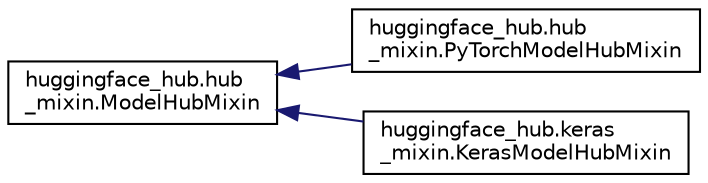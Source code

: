 digraph "Graphical Class Hierarchy"
{
 // LATEX_PDF_SIZE
  edge [fontname="Helvetica",fontsize="10",labelfontname="Helvetica",labelfontsize="10"];
  node [fontname="Helvetica",fontsize="10",shape=record];
  rankdir="LR";
  Node0 [label="huggingface_hub.hub\l_mixin.ModelHubMixin",height=0.2,width=0.4,color="black", fillcolor="white", style="filled",URL="$classhuggingface__hub_1_1hub__mixin_1_1ModelHubMixin.html",tooltip=" "];
  Node0 -> Node1 [dir="back",color="midnightblue",fontsize="10",style="solid",fontname="Helvetica"];
  Node1 [label="huggingface_hub.hub\l_mixin.PyTorchModelHubMixin",height=0.2,width=0.4,color="black", fillcolor="white", style="filled",URL="$classhuggingface__hub_1_1hub__mixin_1_1PyTorchModelHubMixin.html",tooltip=" "];
  Node0 -> Node2 [dir="back",color="midnightblue",fontsize="10",style="solid",fontname="Helvetica"];
  Node2 [label="huggingface_hub.keras\l_mixin.KerasModelHubMixin",height=0.2,width=0.4,color="black", fillcolor="white", style="filled",URL="$classhuggingface__hub_1_1keras__mixin_1_1KerasModelHubMixin.html",tooltip=" "];
}
